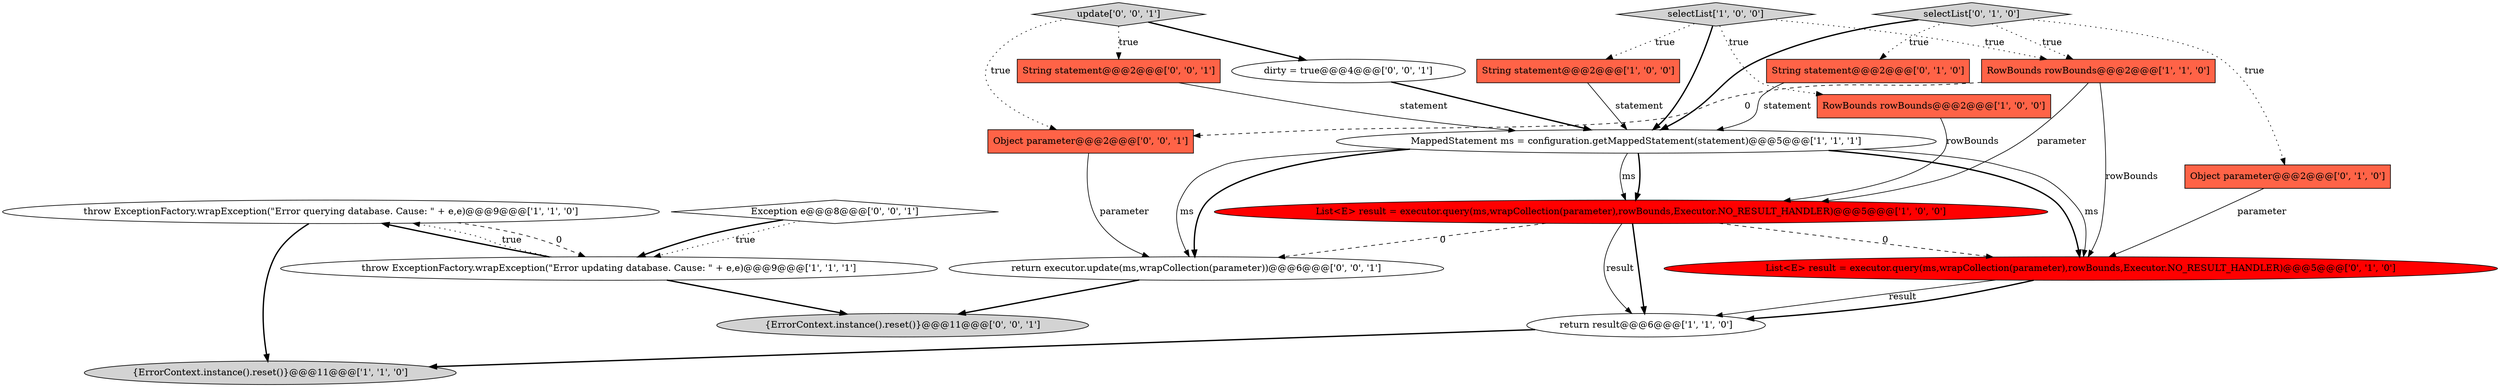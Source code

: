 digraph {
0 [style = filled, label = "String statement@@@2@@@['1', '0', '0']", fillcolor = tomato, shape = box image = "AAA0AAABBB1BBB"];
3 [style = filled, label = "throw ExceptionFactory.wrapException(\"Error updating database. Cause: \" + e,e)@@@9@@@['1', '1', '1']", fillcolor = white, shape = ellipse image = "AAA0AAABBB1BBB"];
14 [style = filled, label = "String statement@@@2@@@['0', '0', '1']", fillcolor = tomato, shape = box image = "AAA0AAABBB3BBB"];
6 [style = filled, label = "RowBounds rowBounds@@@2@@@['1', '0', '0']", fillcolor = tomato, shape = box image = "AAA0AAABBB1BBB"];
13 [style = filled, label = "List<E> result = executor.query(ms,wrapCollection(parameter),rowBounds,Executor.NO_RESULT_HANDLER)@@@5@@@['0', '1', '0']", fillcolor = red, shape = ellipse image = "AAA1AAABBB2BBB"];
5 [style = filled, label = "{ErrorContext.instance().reset()}@@@11@@@['1', '1', '0']", fillcolor = lightgray, shape = ellipse image = "AAA0AAABBB1BBB"];
12 [style = filled, label = "String statement@@@2@@@['0', '1', '0']", fillcolor = tomato, shape = box image = "AAA0AAABBB2BBB"];
1 [style = filled, label = "selectList['1', '0', '0']", fillcolor = lightgray, shape = diamond image = "AAA0AAABBB1BBB"];
20 [style = filled, label = "Object parameter@@@2@@@['0', '0', '1']", fillcolor = tomato, shape = box image = "AAA0AAABBB3BBB"];
19 [style = filled, label = "{ErrorContext.instance().reset()}@@@11@@@['0', '0', '1']", fillcolor = lightgray, shape = ellipse image = "AAA0AAABBB3BBB"];
10 [style = filled, label = "Object parameter@@@2@@@['0', '1', '0']", fillcolor = tomato, shape = box image = "AAA0AAABBB2BBB"];
2 [style = filled, label = "MappedStatement ms = configuration.getMappedStatement(statement)@@@5@@@['1', '1', '1']", fillcolor = white, shape = ellipse image = "AAA0AAABBB1BBB"];
11 [style = filled, label = "selectList['0', '1', '0']", fillcolor = lightgray, shape = diamond image = "AAA0AAABBB2BBB"];
17 [style = filled, label = "Exception e@@@8@@@['0', '0', '1']", fillcolor = white, shape = diamond image = "AAA0AAABBB3BBB"];
18 [style = filled, label = "return executor.update(ms,wrapCollection(parameter))@@@6@@@['0', '0', '1']", fillcolor = white, shape = ellipse image = "AAA0AAABBB3BBB"];
9 [style = filled, label = "RowBounds rowBounds@@@2@@@['1', '1', '0']", fillcolor = tomato, shape = box image = "AAA0AAABBB1BBB"];
4 [style = filled, label = "return result@@@6@@@['1', '1', '0']", fillcolor = white, shape = ellipse image = "AAA0AAABBB1BBB"];
8 [style = filled, label = "throw ExceptionFactory.wrapException(\"Error querying database. Cause: \" + e,e)@@@9@@@['1', '1', '0']", fillcolor = white, shape = ellipse image = "AAA0AAABBB1BBB"];
15 [style = filled, label = "dirty = true@@@4@@@['0', '0', '1']", fillcolor = white, shape = ellipse image = "AAA0AAABBB3BBB"];
16 [style = filled, label = "update['0', '0', '1']", fillcolor = lightgray, shape = diamond image = "AAA0AAABBB3BBB"];
7 [style = filled, label = "List<E> result = executor.query(ms,wrapCollection(parameter),rowBounds,Executor.NO_RESULT_HANDLER)@@@5@@@['1', '0', '0']", fillcolor = red, shape = ellipse image = "AAA1AAABBB1BBB"];
9->20 [style = dashed, label="0"];
16->15 [style = bold, label=""];
15->2 [style = bold, label=""];
0->2 [style = solid, label="statement"];
7->18 [style = dashed, label="0"];
11->10 [style = dotted, label="true"];
11->12 [style = dotted, label="true"];
8->3 [style = dashed, label="0"];
18->19 [style = bold, label=""];
14->2 [style = solid, label="statement"];
2->18 [style = bold, label=""];
11->9 [style = dotted, label="true"];
16->20 [style = dotted, label="true"];
7->4 [style = bold, label=""];
9->7 [style = solid, label="parameter"];
6->7 [style = solid, label="rowBounds"];
2->18 [style = solid, label="ms"];
12->2 [style = solid, label="statement"];
11->2 [style = bold, label=""];
17->3 [style = dotted, label="true"];
2->13 [style = bold, label=""];
13->4 [style = solid, label="result"];
9->13 [style = solid, label="rowBounds"];
8->5 [style = bold, label=""];
3->19 [style = bold, label=""];
7->4 [style = solid, label="result"];
3->8 [style = bold, label=""];
1->9 [style = dotted, label="true"];
2->13 [style = solid, label="ms"];
16->14 [style = dotted, label="true"];
7->13 [style = dashed, label="0"];
17->3 [style = bold, label=""];
20->18 [style = solid, label="parameter"];
1->6 [style = dotted, label="true"];
1->2 [style = bold, label=""];
1->0 [style = dotted, label="true"];
10->13 [style = solid, label="parameter"];
2->7 [style = bold, label=""];
3->8 [style = dotted, label="true"];
4->5 [style = bold, label=""];
2->7 [style = solid, label="ms"];
13->4 [style = bold, label=""];
}
